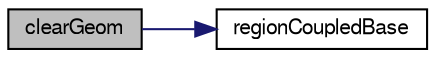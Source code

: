 digraph "clearGeom"
{
  bgcolor="transparent";
  edge [fontname="FreeSans",fontsize="10",labelfontname="FreeSans",labelfontsize="10"];
  node [fontname="FreeSans",fontsize="10",shape=record];
  rankdir="LR";
  Node23 [label="clearGeom",height=0.2,width=0.4,color="black", fillcolor="grey75", style="filled", fontcolor="black"];
  Node23 -> Node24 [color="midnightblue",fontsize="10",style="solid",fontname="FreeSans"];
  Node24 [label="regionCoupledBase",height=0.2,width=0.4,color="black",URL="$a25182.html#af2c99bb7fb4d7eb8a19e5c901f53d2b3",tooltip="Construct from patch. "];
}
